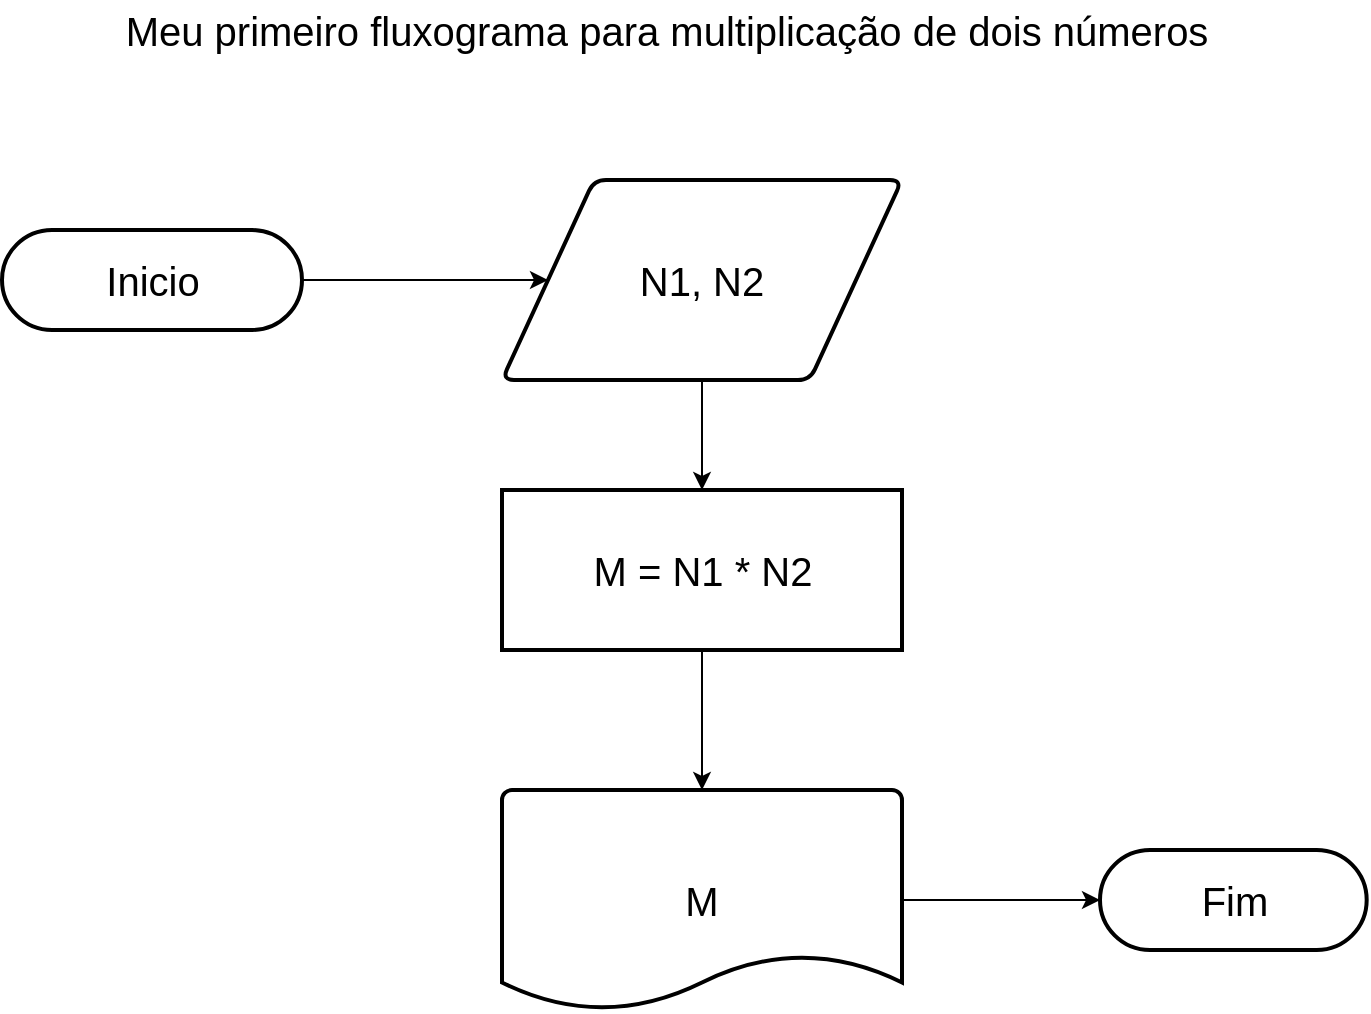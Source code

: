 <mxfile version="14.4.8" type="github" pages="3">
  <diagram name="Page-1" id="c7558073-3199-34d8-9f00-42111426c3f3">
    <mxGraphModel dx="868" dy="460" grid="1" gridSize="10" guides="1" tooltips="1" connect="1" arrows="1" fold="1" page="1" pageScale="1" pageWidth="826" pageHeight="1169" background="#ffffff" math="0" shadow="0">
      <root>
        <mxCell id="0" />
        <mxCell id="1" parent="0" />
        <mxCell id="gfhiTJzwxxWnLKXiozgt-96" value="Inicio" style="html=1;dashed=0;whitespace=wrap;shape=mxgraph.dfd.start;fontSize=20;strokeWidth=2;" parent="1" vertex="1">
          <mxGeometry x="81" y="145" width="150" height="50" as="geometry" />
        </mxCell>
        <mxCell id="gfhiTJzwxxWnLKXiozgt-98" value="N1, N2" style="shape=parallelogram;html=1;strokeWidth=2;perimeter=parallelogramPerimeter;whiteSpace=wrap;rounded=1;arcSize=12;size=0.23;fontSize=20;" parent="1" vertex="1">
          <mxGeometry x="331" y="120" width="200" height="100" as="geometry" />
        </mxCell>
        <mxCell id="gfhiTJzwxxWnLKXiozgt-99" value="" style="endArrow=classic;html=1;fontSize=20;exitX=1;exitY=0.5;exitDx=0;exitDy=0;exitPerimeter=0;" parent="1" source="gfhiTJzwxxWnLKXiozgt-96" target="gfhiTJzwxxWnLKXiozgt-98" edge="1">
          <mxGeometry width="50" height="50" relative="1" as="geometry">
            <mxPoint x="381" y="425" as="sourcePoint" />
            <mxPoint x="151" y="225" as="targetPoint" />
          </mxGeometry>
        </mxCell>
        <mxCell id="gfhiTJzwxxWnLKXiozgt-100" value="M = N1 * N2" style="html=1;dashed=0;whitespace=wrap;strokeWidth=2;fontSize=20;" parent="1" vertex="1">
          <mxGeometry x="331" y="275" width="200" height="80" as="geometry" />
        </mxCell>
        <mxCell id="gfhiTJzwxxWnLKXiozgt-101" value="" style="endArrow=classic;html=1;fontSize=20;exitX=0.5;exitY=1;exitDx=0;exitDy=0;entryX=0.5;entryY=0;entryDx=0;entryDy=0;" parent="1" source="gfhiTJzwxxWnLKXiozgt-98" target="gfhiTJzwxxWnLKXiozgt-100" edge="1">
          <mxGeometry width="50" height="50" relative="1" as="geometry">
            <mxPoint x="381" y="425" as="sourcePoint" />
            <mxPoint x="171" y="485" as="targetPoint" />
          </mxGeometry>
        </mxCell>
        <mxCell id="gfhiTJzwxxWnLKXiozgt-102" value="M" style="strokeWidth=2;html=1;shape=mxgraph.flowchart.document2;whiteSpace=wrap;size=0.25;fontSize=20;" parent="1" vertex="1">
          <mxGeometry x="331" y="425" width="200" height="110" as="geometry" />
        </mxCell>
        <mxCell id="gfhiTJzwxxWnLKXiozgt-103" value="" style="endArrow=classic;html=1;fontSize=20;exitX=0.5;exitY=1;exitDx=0;exitDy=0;entryX=0.5;entryY=0;entryDx=0;entryDy=0;entryPerimeter=0;" parent="1" source="gfhiTJzwxxWnLKXiozgt-100" target="gfhiTJzwxxWnLKXiozgt-102" edge="1">
          <mxGeometry width="50" height="50" relative="1" as="geometry">
            <mxPoint x="381" y="565" as="sourcePoint" />
            <mxPoint x="431" y="515" as="targetPoint" />
          </mxGeometry>
        </mxCell>
        <mxCell id="gfhiTJzwxxWnLKXiozgt-104" value="Fim" style="html=1;dashed=0;whitespace=wrap;shape=mxgraph.dfd.start;strokeWidth=2;fontSize=20;" parent="1" vertex="1">
          <mxGeometry x="630" y="455" width="133.34" height="50" as="geometry" />
        </mxCell>
        <mxCell id="gfhiTJzwxxWnLKXiozgt-105" value="" style="endArrow=classic;html=1;fontSize=20;exitX=1;exitY=0.5;exitDx=0;exitDy=0;exitPerimeter=0;entryX=0;entryY=0.5;entryDx=0;entryDy=0;entryPerimeter=0;" parent="1" source="gfhiTJzwxxWnLKXiozgt-102" target="gfhiTJzwxxWnLKXiozgt-104" edge="1">
          <mxGeometry width="50" height="50" relative="1" as="geometry">
            <mxPoint x="186" y="685" as="sourcePoint" />
            <mxPoint x="191" y="735" as="targetPoint" />
          </mxGeometry>
        </mxCell>
        <mxCell id="hZ7RlDYshT1pwxxWugCm-1" value="Meu primeiro fluxograma para multiplicação de dois números" style="text;html=1;align=center;verticalAlign=middle;resizable=0;points=[];autosize=1;fontSize=20;" parent="1" vertex="1">
          <mxGeometry x="133" y="30" width="560" height="30" as="geometry" />
        </mxCell>
      </root>
    </mxGraphModel>
  </diagram>
  <diagram id="sDTHtHPEf7TTB9y7OALM" name="Page-2">
    <mxGraphModel dx="868" dy="460" grid="1" gridSize="10" guides="1" tooltips="1" connect="1" arrows="1" fold="1" page="1" pageScale="1" pageWidth="827" pageHeight="1169" math="0" shadow="0">
      <root>
        <mxCell id="Gw0_a-RtIVV879GEFkbG-0" />
        <mxCell id="Gw0_a-RtIVV879GEFkbG-1" parent="Gw0_a-RtIVV879GEFkbG-0" />
        <mxCell id="t3qUUe6DxYJUiHUaRb5e-0" value="Inicio" style="html=1;dashed=0;whitespace=wrap;shape=mxgraph.dfd.start;fontSize=20;strokeWidth=2;" parent="Gw0_a-RtIVV879GEFkbG-1" vertex="1">
          <mxGeometry x="81" y="145" width="150" height="50" as="geometry" />
        </mxCell>
        <mxCell id="t3qUUe6DxYJUiHUaRb5e-1" value="" style="edgeStyle=orthogonalEdgeStyle;rounded=0;orthogonalLoop=1;jettySize=auto;html=1;fontSize=20;" parent="Gw0_a-RtIVV879GEFkbG-1" source="t3qUUe6DxYJUiHUaRb5e-2" target="t3qUUe6DxYJUiHUaRb5e-11" edge="1">
          <mxGeometry relative="1" as="geometry" />
        </mxCell>
        <mxCell id="t3qUUe6DxYJUiHUaRb5e-2" value="N1, N2" style="shape=parallelogram;html=1;strokeWidth=2;perimeter=parallelogramPerimeter;whiteSpace=wrap;rounded=1;arcSize=12;size=0.23;fontSize=20;" parent="Gw0_a-RtIVV879GEFkbG-1" vertex="1">
          <mxGeometry x="331" y="120" width="200" height="100" as="geometry" />
        </mxCell>
        <mxCell id="t3qUUe6DxYJUiHUaRb5e-3" value="" style="endArrow=classic;html=1;fontSize=20;exitX=1;exitY=0.5;exitDx=0;exitDy=0;exitPerimeter=0;" parent="Gw0_a-RtIVV879GEFkbG-1" source="t3qUUe6DxYJUiHUaRb5e-0" target="t3qUUe6DxYJUiHUaRb5e-2" edge="1">
          <mxGeometry width="50" height="50" relative="1" as="geometry">
            <mxPoint x="381" y="425" as="sourcePoint" />
            <mxPoint x="151" y="225" as="targetPoint" />
          </mxGeometry>
        </mxCell>
        <mxCell id="t3qUUe6DxYJUiHUaRb5e-4" value="M = N1 / N2" style="html=1;dashed=0;whitespace=wrap;strokeWidth=2;fontSize=20;" parent="Gw0_a-RtIVV879GEFkbG-1" vertex="1">
          <mxGeometry x="331" y="520" width="200" height="80" as="geometry" />
        </mxCell>
        <mxCell id="t3qUUe6DxYJUiHUaRb5e-5" value="M" style="strokeWidth=2;html=1;shape=mxgraph.flowchart.document2;whiteSpace=wrap;size=0.25;fontSize=20;" parent="Gw0_a-RtIVV879GEFkbG-1" vertex="1">
          <mxGeometry x="331" y="647" width="200" height="110" as="geometry" />
        </mxCell>
        <mxCell id="t3qUUe6DxYJUiHUaRb5e-6" value="" style="endArrow=classic;html=1;fontSize=20;exitX=0.5;exitY=1;exitDx=0;exitDy=0;entryX=0.5;entryY=0;entryDx=0;entryDy=0;entryPerimeter=0;" parent="Gw0_a-RtIVV879GEFkbG-1" source="t3qUUe6DxYJUiHUaRb5e-4" target="t3qUUe6DxYJUiHUaRb5e-5" edge="1">
          <mxGeometry width="50" height="50" relative="1" as="geometry">
            <mxPoint x="381" y="787" as="sourcePoint" />
            <mxPoint x="431" y="737" as="targetPoint" />
          </mxGeometry>
        </mxCell>
        <mxCell id="t3qUUe6DxYJUiHUaRb5e-7" value="Fim" style="html=1;dashed=0;whitespace=wrap;shape=mxgraph.dfd.start;strokeWidth=2;fontSize=20;" parent="Gw0_a-RtIVV879GEFkbG-1" vertex="1">
          <mxGeometry x="621" y="677" width="133.34" height="50" as="geometry" />
        </mxCell>
        <mxCell id="t3qUUe6DxYJUiHUaRb5e-8" value="" style="endArrow=classic;html=1;fontSize=20;exitX=1;exitY=0.5;exitDx=0;exitDy=0;exitPerimeter=0;entryX=0;entryY=0.5;entryDx=0;entryDy=0;entryPerimeter=0;" parent="Gw0_a-RtIVV879GEFkbG-1" source="t3qUUe6DxYJUiHUaRb5e-5" target="t3qUUe6DxYJUiHUaRb5e-7" edge="1">
          <mxGeometry width="50" height="50" relative="1" as="geometry">
            <mxPoint x="186" y="907" as="sourcePoint" />
            <mxPoint x="630" y="702" as="targetPoint" />
          </mxGeometry>
        </mxCell>
        <mxCell id="t3qUUe6DxYJUiHUaRb5e-9" value="Meu primeiro fluxograma para divisão de dois números" style="text;html=1;align=center;verticalAlign=middle;resizable=0;points=[];autosize=1;fontSize=20;" parent="Gw0_a-RtIVV879GEFkbG-1" vertex="1">
          <mxGeometry x="163" y="30" width="500" height="30" as="geometry" />
        </mxCell>
        <mxCell id="t3qUUe6DxYJUiHUaRb5e-10" value="Não" style="edgeStyle=orthogonalEdgeStyle;rounded=0;orthogonalLoop=1;jettySize=auto;html=1;fontSize=20;" parent="Gw0_a-RtIVV879GEFkbG-1" source="t3qUUe6DxYJUiHUaRb5e-11" target="t3qUUe6DxYJUiHUaRb5e-4" edge="1">
          <mxGeometry relative="1" as="geometry" />
        </mxCell>
        <mxCell id="5ThnKGdLZR8AhKGbkw-N-7" value="Sim" style="edgeStyle=orthogonalEdgeStyle;rounded=0;orthogonalLoop=1;jettySize=auto;html=1;entryX=0.469;entryY=0.91;entryDx=0;entryDy=0;entryPerimeter=0;fontSize=20;" edge="1" parent="Gw0_a-RtIVV879GEFkbG-1" source="t3qUUe6DxYJUiHUaRb5e-11" target="t3qUUe6DxYJUiHUaRb5e-15">
          <mxGeometry x="-0.225" relative="1" as="geometry">
            <Array as="points">
              <mxPoint x="665" y="345" />
            </Array>
            <mxPoint as="offset" />
          </mxGeometry>
        </mxCell>
        <mxCell id="t3qUUe6DxYJUiHUaRb5e-11" value="N2 = 0" style="strokeWidth=2;html=1;shape=mxgraph.flowchart.decision;whiteSpace=wrap;fontSize=20;" parent="Gw0_a-RtIVV879GEFkbG-1" vertex="1">
          <mxGeometry x="331" y="270" width="200" height="150" as="geometry" />
        </mxCell>
        <mxCell id="5ThnKGdLZR8AhKGbkw-N-6" style="edgeStyle=orthogonalEdgeStyle;rounded=0;orthogonalLoop=1;jettySize=auto;html=1;fontSize=20;exitX=0.5;exitY=0;exitDx=0;exitDy=0;" edge="1" parent="Gw0_a-RtIVV879GEFkbG-1" source="t3qUUe6DxYJUiHUaRb5e-15" target="t3qUUe6DxYJUiHUaRb5e-2">
          <mxGeometry relative="1" as="geometry" />
        </mxCell>
        <mxCell id="t3qUUe6DxYJUiHUaRb5e-15" value="&lt;span style=&quot;background-color: rgb(255 , 255 , 255)&quot;&gt;&quot;Digite&amp;nbsp;&lt;/span&gt;&lt;span style=&quot;background-color: rgb(255 , 255 , 255)&quot;&gt;um valor&lt;/span&gt;&lt;br&gt;&lt;span style=&quot;background-color: rgb(255 , 255 , 255)&quot;&gt;diferente de 0&quot;&lt;/span&gt;" style="shape=document;whiteSpace=wrap;html=1;boundedLbl=1;dashed=0;flipH=1;strokeWidth=2;fontSize=20;" parent="Gw0_a-RtIVV879GEFkbG-1" vertex="1">
          <mxGeometry x="580" y="210" width="160" height="100" as="geometry" />
        </mxCell>
      </root>
    </mxGraphModel>
  </diagram>
  <diagram id="9Lxn8iryJnrvFY0mxZ25" name="Page-3">
    <mxGraphModel dx="868" dy="460" grid="1" gridSize="10" guides="1" tooltips="1" connect="1" arrows="1" fold="1" page="1" pageScale="1" pageWidth="827" pageHeight="1169" math="0" shadow="0">
      <root>
        <mxCell id="iD8b1I-JUQesrTsA8Dqz-0" />
        <mxCell id="iD8b1I-JUQesrTsA8Dqz-1" parent="iD8b1I-JUQesrTsA8Dqz-0" />
        <mxCell id="z_AbVlbMpa_bsiNmQCqq-0" value="Inicio" style="html=1;dashed=0;whitespace=wrap;shape=mxgraph.dfd.start;fontSize=20;strokeWidth=2;" parent="iD8b1I-JUQesrTsA8Dqz-1" vertex="1">
          <mxGeometry x="50" y="145" width="150" height="50" as="geometry" />
        </mxCell>
        <mxCell id="z_AbVlbMpa_bsiNmQCqq-17" value="" style="edgeStyle=orthogonalEdgeStyle;rounded=0;orthogonalLoop=1;jettySize=auto;html=1;fontSize=20;" parent="iD8b1I-JUQesrTsA8Dqz-1" source="z_AbVlbMpa_bsiNmQCqq-2" target="z_AbVlbMpa_bsiNmQCqq-4" edge="1">
          <mxGeometry relative="1" as="geometry" />
        </mxCell>
        <mxCell id="z_AbVlbMpa_bsiNmQCqq-2" value="N1, N2, N3" style="shape=parallelogram;html=1;strokeWidth=2;perimeter=parallelogramPerimeter;whiteSpace=wrap;rounded=1;arcSize=12;size=0.23;fontSize=20;" parent="iD8b1I-JUQesrTsA8Dqz-1" vertex="1">
          <mxGeometry x="300" y="120" width="200" height="100" as="geometry" />
        </mxCell>
        <mxCell id="z_AbVlbMpa_bsiNmQCqq-3" value="" style="endArrow=classic;html=1;fontSize=20;exitX=1;exitY=0.5;exitDx=0;exitDy=0;exitPerimeter=0;" parent="iD8b1I-JUQesrTsA8Dqz-1" source="z_AbVlbMpa_bsiNmQCqq-0" target="z_AbVlbMpa_bsiNmQCqq-2" edge="1">
          <mxGeometry width="50" height="50" relative="1" as="geometry">
            <mxPoint x="350" y="425" as="sourcePoint" />
            <mxPoint x="120" y="225" as="targetPoint" />
          </mxGeometry>
        </mxCell>
        <mxCell id="z_AbVlbMpa_bsiNmQCqq-18" value="" style="edgeStyle=orthogonalEdgeStyle;rounded=0;orthogonalLoop=1;jettySize=auto;html=1;fontSize=20;" parent="iD8b1I-JUQesrTsA8Dqz-1" source="z_AbVlbMpa_bsiNmQCqq-4" target="z_AbVlbMpa_bsiNmQCqq-11" edge="1">
          <mxGeometry relative="1" as="geometry" />
        </mxCell>
        <mxCell id="z_AbVlbMpa_bsiNmQCqq-4" value="M = (N1 + N2 + N3) / 3" style="html=1;dashed=0;whitespace=wrap;strokeWidth=2;fontSize=20;" parent="iD8b1I-JUQesrTsA8Dqz-1" vertex="1">
          <mxGeometry x="280.5" y="290" width="239" height="80" as="geometry" />
        </mxCell>
        <mxCell id="z_AbVlbMpa_bsiNmQCqq-5" value="&quot;Aprovado&quot;" style="strokeWidth=2;html=1;shape=mxgraph.flowchart.document2;whiteSpace=wrap;size=0.25;fontSize=20;" parent="iD8b1I-JUQesrTsA8Dqz-1" vertex="1">
          <mxGeometry x="300" y="720" width="200" height="110" as="geometry" />
        </mxCell>
        <mxCell id="z_AbVlbMpa_bsiNmQCqq-7" value="Fim" style="html=1;dashed=0;whitespace=wrap;shape=mxgraph.dfd.start;strokeWidth=2;fontSize=20;" parent="iD8b1I-JUQesrTsA8Dqz-1" vertex="1">
          <mxGeometry x="621" y="750" width="133.34" height="50" as="geometry" />
        </mxCell>
        <mxCell id="z_AbVlbMpa_bsiNmQCqq-8" value="" style="endArrow=classic;html=1;fontSize=20;exitX=1;exitY=0.5;exitDx=0;exitDy=0;exitPerimeter=0;entryX=0;entryY=0.5;entryDx=0;entryDy=0;entryPerimeter=0;" parent="iD8b1I-JUQesrTsA8Dqz-1" source="z_AbVlbMpa_bsiNmQCqq-5" target="z_AbVlbMpa_bsiNmQCqq-7" edge="1">
          <mxGeometry width="50" height="50" relative="1" as="geometry">
            <mxPoint x="186" y="990" as="sourcePoint" />
            <mxPoint x="630" y="785" as="targetPoint" />
          </mxGeometry>
        </mxCell>
        <mxCell id="z_AbVlbMpa_bsiNmQCqq-9" value="Meu primeiro fluxograma para calcular a média aritmética&lt;br&gt;e situação do aluno" style="text;html=1;align=center;verticalAlign=middle;resizable=0;points=[];autosize=1;fontSize=20;" parent="iD8b1I-JUQesrTsA8Dqz-1" vertex="1">
          <mxGeometry x="148" y="20" width="530" height="50" as="geometry" />
        </mxCell>
        <mxCell id="z_AbVlbMpa_bsiNmQCqq-19" value="Sim" style="edgeStyle=orthogonalEdgeStyle;rounded=0;orthogonalLoop=1;jettySize=auto;html=1;fontSize=20;" parent="iD8b1I-JUQesrTsA8Dqz-1" source="z_AbVlbMpa_bsiNmQCqq-11" target="z_AbVlbMpa_bsiNmQCqq-5" edge="1">
          <mxGeometry relative="1" as="geometry" />
        </mxCell>
        <mxCell id="z_AbVlbMpa_bsiNmQCqq-23" style="edgeStyle=orthogonalEdgeStyle;rounded=0;orthogonalLoop=1;jettySize=auto;html=1;entryX=0.5;entryY=0;entryDx=0;entryDy=0;entryPerimeter=0;fontSize=20;" parent="iD8b1I-JUQesrTsA8Dqz-1" source="z_AbVlbMpa_bsiNmQCqq-11" target="z_AbVlbMpa_bsiNmQCqq-22" edge="1">
          <mxGeometry relative="1" as="geometry" />
        </mxCell>
        <mxCell id="z_AbVlbMpa_bsiNmQCqq-24" value="Não" style="edgeLabel;html=1;align=center;verticalAlign=middle;resizable=0;points=[];fontSize=20;" parent="z_AbVlbMpa_bsiNmQCqq-23" vertex="1" connectable="0">
          <mxGeometry x="0.506" relative="1" as="geometry">
            <mxPoint as="offset" />
          </mxGeometry>
        </mxCell>
        <mxCell id="z_AbVlbMpa_bsiNmQCqq-11" value="M &amp;gt;= 7" style="strokeWidth=2;html=1;shape=mxgraph.flowchart.decision;whiteSpace=wrap;fontSize=20;" parent="iD8b1I-JUQesrTsA8Dqz-1" vertex="1">
          <mxGeometry x="280" y="440" width="240" height="150" as="geometry" />
        </mxCell>
        <mxCell id="z_AbVlbMpa_bsiNmQCqq-25" value="" style="edgeStyle=orthogonalEdgeStyle;rounded=0;orthogonalLoop=1;jettySize=auto;html=1;fontSize=20;" parent="iD8b1I-JUQesrTsA8Dqz-1" source="z_AbVlbMpa_bsiNmQCqq-22" target="z_AbVlbMpa_bsiNmQCqq-7" edge="1">
          <mxGeometry relative="1" as="geometry" />
        </mxCell>
        <mxCell id="z_AbVlbMpa_bsiNmQCqq-22" value="&quot;Reprovado&quot;" style="strokeWidth=2;html=1;shape=mxgraph.flowchart.document2;whiteSpace=wrap;size=0.25;fontSize=20;" parent="iD8b1I-JUQesrTsA8Dqz-1" vertex="1">
          <mxGeometry x="587.67" y="570" width="200" height="110" as="geometry" />
        </mxCell>
      </root>
    </mxGraphModel>
  </diagram>
</mxfile>
